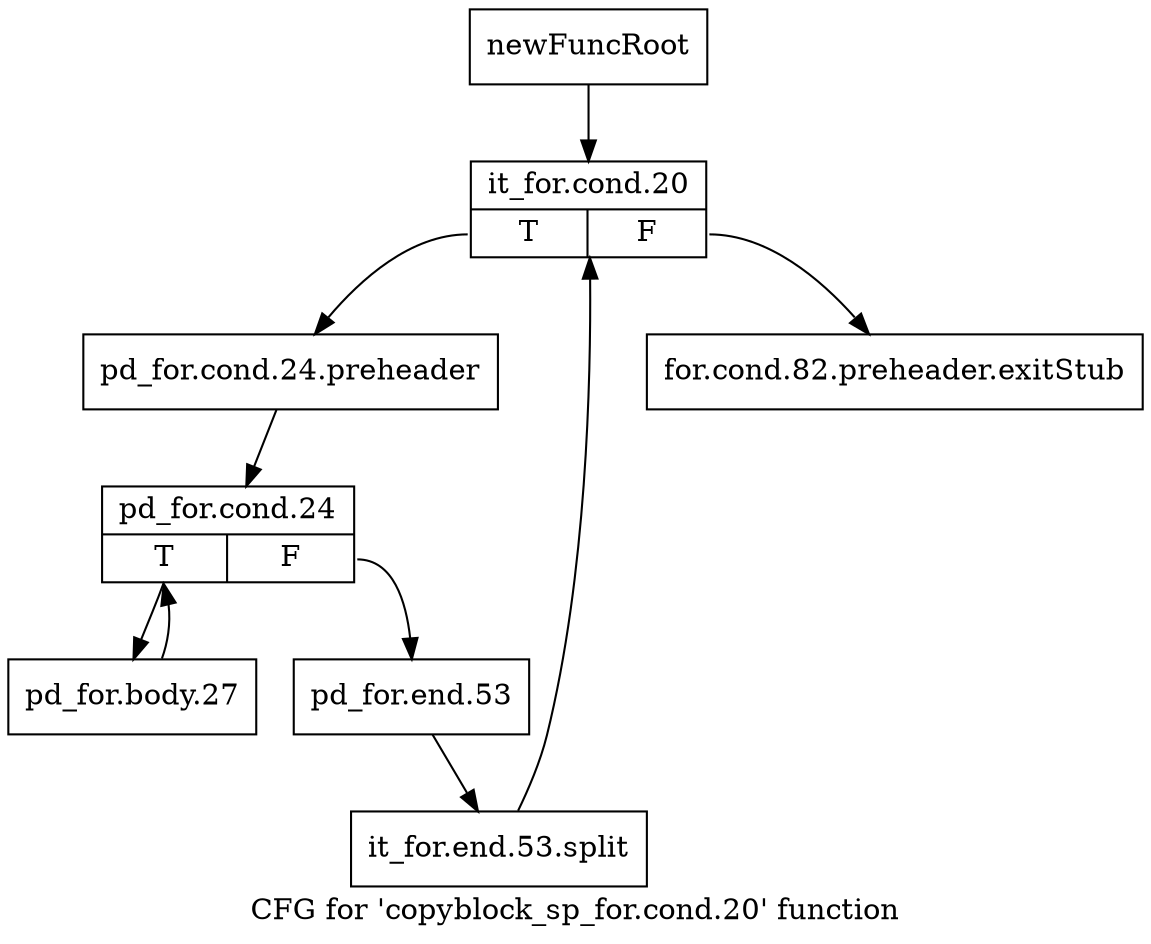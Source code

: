 digraph "CFG for 'copyblock_sp_for.cond.20' function" {
	label="CFG for 'copyblock_sp_for.cond.20' function";

	Node0x2348940 [shape=record,label="{newFuncRoot}"];
	Node0x2348940 -> Node0x23489e0;
	Node0x2348990 [shape=record,label="{for.cond.82.preheader.exitStub}"];
	Node0x23489e0 [shape=record,label="{it_for.cond.20|{<s0>T|<s1>F}}"];
	Node0x23489e0:s0 -> Node0x2348a30;
	Node0x23489e0:s1 -> Node0x2348990;
	Node0x2348a30 [shape=record,label="{pd_for.cond.24.preheader}"];
	Node0x2348a30 -> Node0x2348a80;
	Node0x2348a80 [shape=record,label="{pd_for.cond.24|{<s0>T|<s1>F}}"];
	Node0x2348a80:s0 -> Node0x2348b20;
	Node0x2348a80:s1 -> Node0x2348ad0;
	Node0x2348ad0 [shape=record,label="{pd_for.end.53}"];
	Node0x2348ad0 -> Node0x36ef290;
	Node0x36ef290 [shape=record,label="{it_for.end.53.split}"];
	Node0x36ef290 -> Node0x23489e0;
	Node0x2348b20 [shape=record,label="{pd_for.body.27}"];
	Node0x2348b20 -> Node0x2348a80;
}
